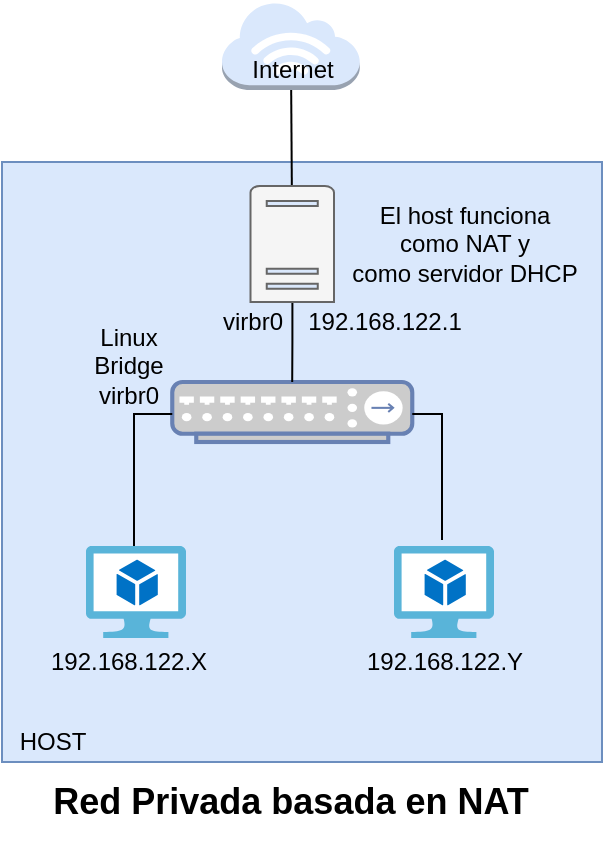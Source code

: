 <mxfile version="17.1.3" type="device"><diagram id="k4pNC1rw3EwO7Iqltvwy" name="Page-1"><mxGraphModel dx="782" dy="748" grid="1" gridSize="10" guides="1" tooltips="1" connect="1" arrows="1" fold="1" page="1" pageScale="1" pageWidth="827" pageHeight="1169" math="0" shadow="0"><root><mxCell id="0"/><mxCell id="1" parent="0"/><mxCell id="ECoGbR0762pp9iFnCjb--5" value="" style="outlineConnect=0;dashed=0;verticalLabelPosition=bottom;verticalAlign=top;align=center;html=1;shape=mxgraph.aws3.internet_3;fillColor=#dae8fc;strokeColor=#6c8ebf;" vertex="1" parent="1"><mxGeometry x="414" y="290" width="68.88" height="44" as="geometry"/></mxCell><mxCell id="-73Oau5m9B-L7gfSsbPc-2" value="" style="whiteSpace=wrap;html=1;aspect=fixed;fillColor=#dae8fc;strokeColor=#6c8ebf;imageAspect=0;" parent="1" vertex="1"><mxGeometry x="304" y="370" width="300" height="300" as="geometry"/></mxCell><mxCell id="_etOdeRrxOBRMlxFL1JE-7" value="" style="fontColor=#0066CC;verticalAlign=top;verticalLabelPosition=bottom;labelPosition=center;align=center;html=1;outlineConnect=0;fillColor=#CCCCCC;strokeColor=#6881B3;gradientColor=none;gradientDirection=north;strokeWidth=2;shape=mxgraph.networks.hub;" parent="1" vertex="1"><mxGeometry x="389.13" y="480" width="120" height="30" as="geometry"/></mxCell><mxCell id="_etOdeRrxOBRMlxFL1JE-13" value="" style="edgeStyle=none;rounded=0;orthogonalLoop=1;jettySize=auto;html=1;endArrow=none;endFill=0;startArrow=none;" parent="1" target="ECoGbR0762pp9iFnCjb--2" edge="1" source="ECoGbR0762pp9iFnCjb--5"><mxGeometry relative="1" as="geometry"><mxPoint x="450" y="270" as="sourcePoint"/><mxPoint x="450" y="370" as="targetPoint"/></mxGeometry></mxCell><mxCell id="_etOdeRrxOBRMlxFL1JE-18" value="HOST" style="text;html=1;resizable=0;autosize=1;align=center;verticalAlign=middle;points=[];fillColor=none;strokeColor=none;rounded=0;" parent="1" vertex="1"><mxGeometry x="304" y="650" width="50" height="20" as="geometry"/></mxCell><mxCell id="_etOdeRrxOBRMlxFL1JE-19" value="Internet" style="text;html=1;resizable=0;autosize=1;align=center;verticalAlign=middle;points=[];fillColor=none;strokeColor=none;rounded=0;" parent="1" vertex="1"><mxGeometry x="419.12" y="314" width="60" height="20" as="geometry"/></mxCell><mxCell id="-73Oau5m9B-L7gfSsbPc-15" value="" style="edgeStyle=orthogonalEdgeStyle;rounded=0;orthogonalLoop=1;jettySize=auto;html=1;endArrow=none;endFill=0;" parent="1" source="-73Oau5m9B-L7gfSsbPc-9" target="_etOdeRrxOBRMlxFL1JE-7" edge="1"><mxGeometry relative="1" as="geometry"><mxPoint x="414" y="489" as="targetPoint"/><Array as="points"><mxPoint x="370" y="496"/></Array></mxGeometry></mxCell><mxCell id="-73Oau5m9B-L7gfSsbPc-9" value="" style="sketch=0;aspect=fixed;html=1;points=[];align=center;image;fontSize=12;image=img/lib/mscae/Virtual_Machine_2.svg;" parent="1" vertex="1"><mxGeometry x="346" y="562" width="50" height="46" as="geometry"/></mxCell><mxCell id="-73Oau5m9B-L7gfSsbPc-17" value="" style="edgeStyle=orthogonalEdgeStyle;rounded=0;orthogonalLoop=1;jettySize=auto;html=1;endArrow=none;endFill=0;exitX=0.48;exitY=-0.065;exitDx=0;exitDy=0;exitPerimeter=0;" parent="1" source="-73Oau5m9B-L7gfSsbPc-10" target="_etOdeRrxOBRMlxFL1JE-7" edge="1"><mxGeometry relative="1" as="geometry"><mxPoint x="485" y="489" as="targetPoint"/><Array as="points"><mxPoint x="524" y="496"/><mxPoint x="460" y="496"/></Array></mxGeometry></mxCell><mxCell id="-73Oau5m9B-L7gfSsbPc-10" value="" style="sketch=0;aspect=fixed;html=1;points=[];align=center;image;fontSize=12;image=img/lib/mscae/Virtual_Machine_2.svg;" parent="1" vertex="1"><mxGeometry x="500" y="562" width="50" height="46" as="geometry"/></mxCell><mxCell id="-73Oau5m9B-L7gfSsbPc-20" value="virbr0" style="text;html=1;resizable=0;autosize=1;align=center;verticalAlign=middle;points=[];fillColor=none;strokeColor=none;rounded=0;" parent="1" vertex="1"><mxGeometry x="404" y="440" width="50" height="20" as="geometry"/></mxCell><mxCell id="-73Oau5m9B-L7gfSsbPc-21" value="&lt;div&gt;Linux&lt;/div&gt;&lt;div&gt;Bridge&lt;br&gt;&lt;/div&gt;&lt;div&gt;virbr0&lt;/div&gt;" style="text;html=1;resizable=0;autosize=1;align=center;verticalAlign=middle;points=[];fillColor=none;strokeColor=none;rounded=0;" parent="1" vertex="1"><mxGeometry x="342" y="447" width="50" height="50" as="geometry"/></mxCell><mxCell id="-73Oau5m9B-L7gfSsbPc-24" value="192.168.122.1" style="text;html=1;resizable=0;autosize=1;align=center;verticalAlign=middle;points=[];fillColor=none;strokeColor=none;rounded=0;" parent="1" vertex="1"><mxGeometry x="450" y="440" width="90" height="20" as="geometry"/></mxCell><mxCell id="ECoGbR0762pp9iFnCjb--1" value="192.168.122.Y" style="text;html=1;resizable=0;autosize=1;align=center;verticalAlign=middle;points=[];fillColor=none;strokeColor=none;rounded=0;" vertex="1" parent="1"><mxGeometry x="480" y="610" width="90" height="20" as="geometry"/></mxCell><mxCell id="ECoGbR0762pp9iFnCjb--3" value="" style="edgeStyle=orthogonalEdgeStyle;rounded=0;orthogonalLoop=1;jettySize=auto;html=1;endArrow=none;endFill=0;" edge="1" parent="1" source="ECoGbR0762pp9iFnCjb--2" target="_etOdeRrxOBRMlxFL1JE-7"><mxGeometry relative="1" as="geometry"/></mxCell><mxCell id="ECoGbR0762pp9iFnCjb--2" value="" style="sketch=0;pointerEvents=1;shadow=0;dashed=0;html=1;strokeColor=#666666;labelPosition=center;verticalLabelPosition=bottom;verticalAlign=top;outlineConnect=0;align=center;shape=mxgraph.office.servers.physical_host;fillColor=#f5f5f5;fontColor=#333333;" vertex="1" parent="1"><mxGeometry x="428.25" y="382" width="41.75" height="58" as="geometry"/></mxCell><mxCell id="ECoGbR0762pp9iFnCjb--4" value="&lt;div&gt;El host funciona &lt;br&gt;&lt;/div&gt;&lt;div&gt;como NAT y &lt;br&gt;&lt;/div&gt;&lt;div&gt;como servidor DHCP&lt;/div&gt;" style="text;html=1;resizable=0;autosize=1;align=center;verticalAlign=middle;points=[];fillColor=none;strokeColor=none;rounded=0;" vertex="1" parent="1"><mxGeometry x="470" y="386" width="130" height="50" as="geometry"/></mxCell><mxCell id="ECoGbR0762pp9iFnCjb--9" value="192.168.122.X" style="text;html=1;resizable=0;autosize=1;align=center;verticalAlign=middle;points=[];fillColor=none;strokeColor=none;rounded=0;" vertex="1" parent="1"><mxGeometry x="322" y="610" width="90" height="20" as="geometry"/></mxCell><mxCell id="ECoGbR0762pp9iFnCjb--10" value="&lt;h2&gt;&lt;font size=&quot;1&quot;&gt;&lt;b style=&quot;font-size: 18px&quot;&gt;Red Privada basada en NAT&lt;/b&gt;&lt;/font&gt;&lt;/h2&gt;" style="text;html=1;resizable=0;autosize=1;align=center;verticalAlign=middle;points=[];fillColor=none;strokeColor=none;rounded=0;" vertex="1" parent="1"><mxGeometry x="323.25" y="665" width="250" height="50" as="geometry"/></mxCell></root></mxGraphModel></diagram></mxfile>